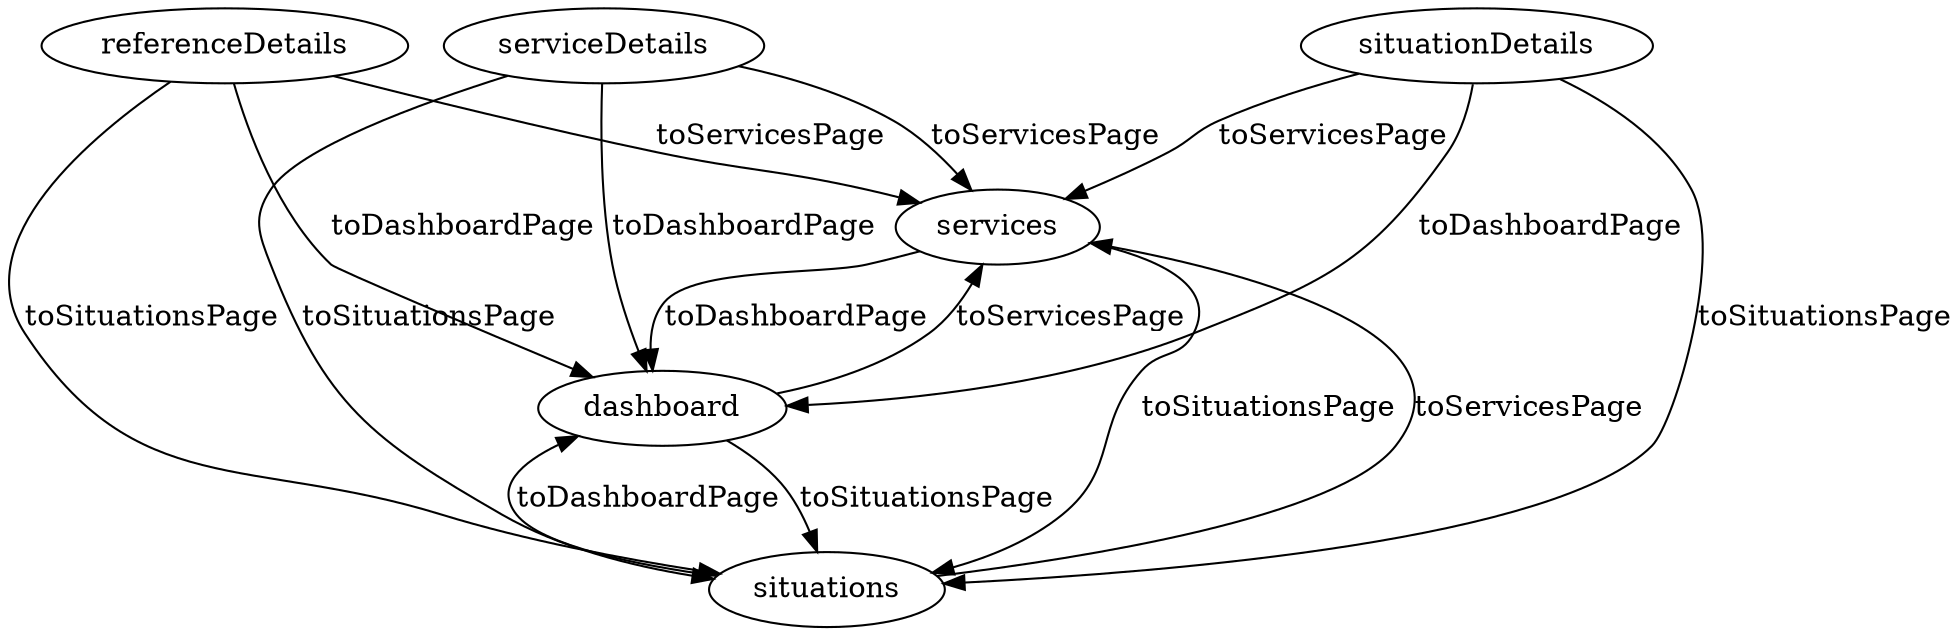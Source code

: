 digraph Navigation {
"services"
"services" -> "dashboard" [label="toDashboardPage"]
"services" -> "situations" [label="toSituationsPage"]
"situations"
"situations" -> "dashboard" [label="toDashboardPage"]
"situations" -> "services" [label="toServicesPage"]
"referenceDetails"
"referenceDetails" -> "dashboard" [label="toDashboardPage"]
"referenceDetails" -> "services" [label="toServicesPage"]
"referenceDetails" -> "situations" [label="toSituationsPage"]
"serviceDetails"
"serviceDetails" -> "dashboard" [label="toDashboardPage"]
"serviceDetails" -> "services" [label="toServicesPage"]
"serviceDetails" -> "situations" [label="toSituationsPage"]
"situationDetails"
"situationDetails" -> "dashboard" [label="toDashboardPage"]
"situationDetails" -> "situations" [label="toSituationsPage"]
"situationDetails" -> "services" [label="toServicesPage"]
"dashboard"
"dashboard" -> "services" [label="toServicesPage"]
"dashboard" -> "situations" [label="toSituationsPage"]
}
